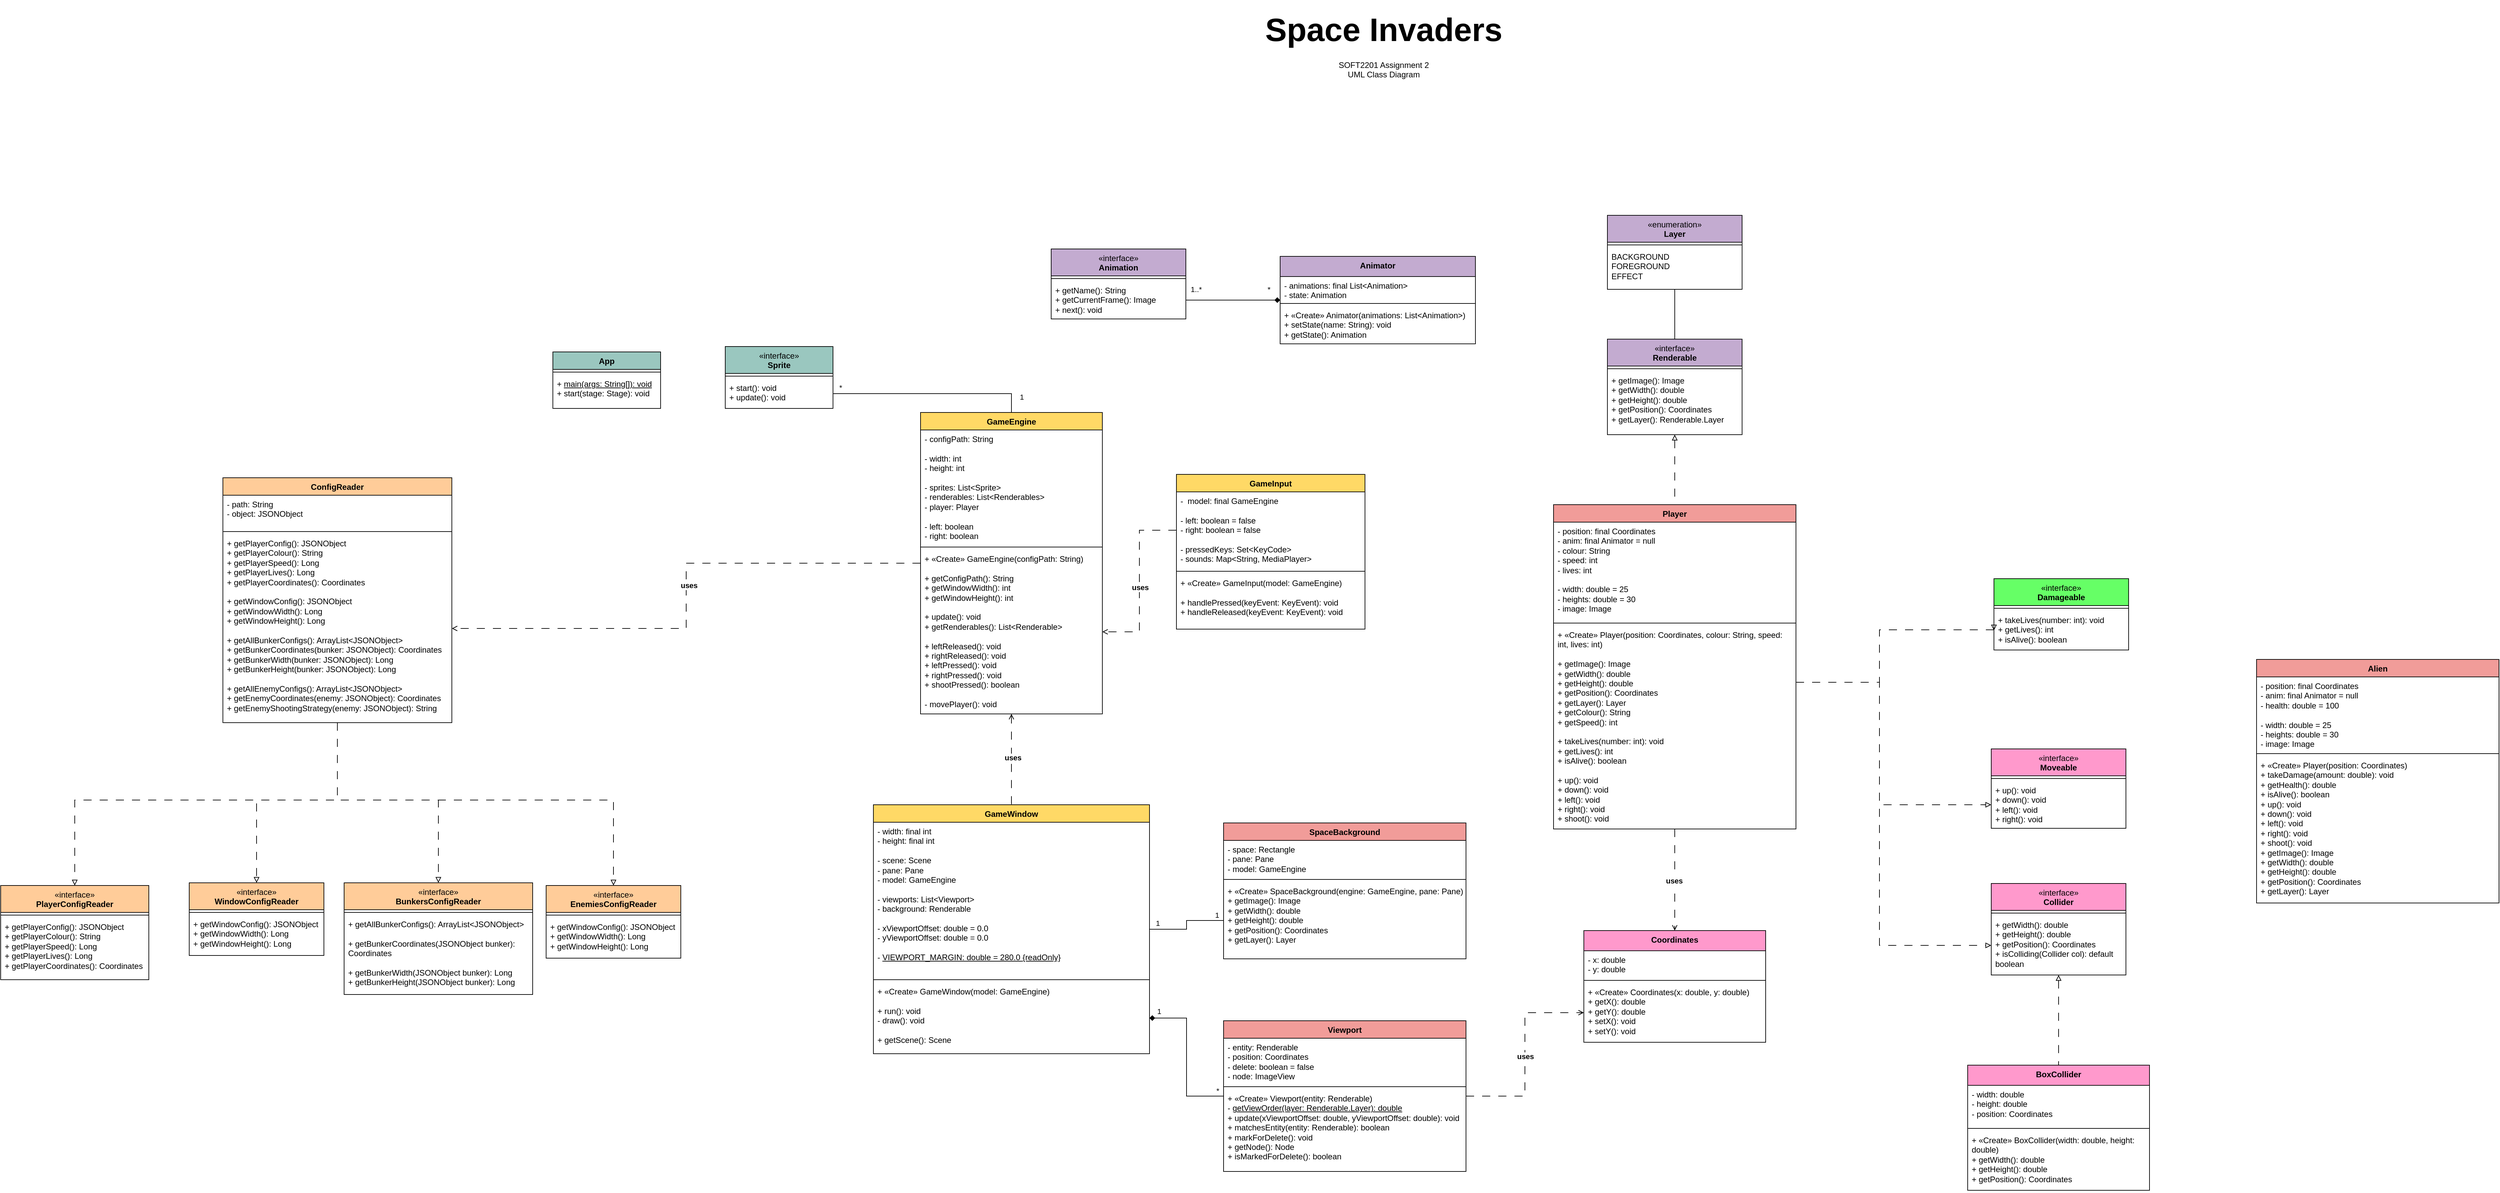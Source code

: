 <mxfile version="21.8.0" type="device">
  <diagram name="Page-1" id="EP1AOG05duhbS7P-E66I">
    <mxGraphModel dx="3341" dy="853" grid="1" gridSize="10" guides="1" tooltips="1" connect="1" arrows="1" fold="1" page="1" pageScale="1" pageWidth="827" pageHeight="1169" math="0" shadow="0">
      <root>
        <mxCell id="0" />
        <mxCell id="1" parent="0" />
        <mxCell id="a-AR0lO71mbIZnGdT4u--1" value="&lt;h1 style=&quot;&quot;&gt;&lt;font style=&quot;font-size: 48px;&quot;&gt;Space Invaders&lt;/font&gt;&lt;/h1&gt;&lt;div&gt;SOFT2201 Assignment 2&lt;/div&gt;&lt;div&gt;UML Class Diagram&lt;/div&gt;&lt;p&gt;&lt;br&gt;&lt;/p&gt;" style="text;html=1;strokeColor=none;fillColor=none;spacing=5;spacingTop=-20;whiteSpace=wrap;overflow=hidden;rounded=0;align=center;" parent="1" vertex="1">
          <mxGeometry x="169" y="20" width="490" height="120" as="geometry" />
        </mxCell>
        <mxCell id="a-AR0lO71mbIZnGdT4u--2" value="App" style="swimlane;fontStyle=1;align=center;verticalAlign=top;childLayout=stackLayout;horizontal=1;startSize=26;horizontalStack=0;resizeParent=1;resizeParentMax=0;resizeLast=0;collapsible=1;marginBottom=0;whiteSpace=wrap;html=1;fillColor=#9AC7BF;" parent="1" vertex="1">
          <mxGeometry x="-820" y="533" width="160" height="84" as="geometry" />
        </mxCell>
        <mxCell id="a-AR0lO71mbIZnGdT4u--4" value="" style="line;strokeWidth=1;fillColor=none;align=left;verticalAlign=middle;spacingTop=-1;spacingLeft=3;spacingRight=3;rotatable=0;labelPosition=right;points=[];portConstraint=eastwest;strokeColor=inherit;" parent="a-AR0lO71mbIZnGdT4u--2" vertex="1">
          <mxGeometry y="26" width="160" height="8" as="geometry" />
        </mxCell>
        <mxCell id="a-AR0lO71mbIZnGdT4u--5" value="+ &lt;u&gt;main(args: String[]): void&lt;/u&gt;&lt;br&gt;+ start(stage: Stage): void" style="text;strokeColor=none;fillColor=none;align=left;verticalAlign=top;spacingLeft=4;spacingRight=4;overflow=hidden;rotatable=0;points=[[0,0.5],[1,0.5]];portConstraint=eastwest;whiteSpace=wrap;html=1;" parent="a-AR0lO71mbIZnGdT4u--2" vertex="1">
          <mxGeometry y="34" width="160" height="50" as="geometry" />
        </mxCell>
        <mxCell id="a-AR0lO71mbIZnGdT4u--17" value="&lt;span style=&quot;font-weight: normal;&quot;&gt;«interface»&lt;/span&gt;&lt;br&gt;Sprite" style="swimlane;fontStyle=1;align=center;verticalAlign=top;childLayout=stackLayout;horizontal=1;startSize=40;horizontalStack=0;resizeParent=1;resizeParentMax=0;resizeLast=0;collapsible=1;marginBottom=0;whiteSpace=wrap;html=1;fillColor=#9AC7BF;" parent="1" vertex="1">
          <mxGeometry x="-564" y="525" width="160" height="92" as="geometry" />
        </mxCell>
        <mxCell id="a-AR0lO71mbIZnGdT4u--19" value="" style="line;strokeWidth=1;fillColor=none;align=left;verticalAlign=middle;spacingTop=-1;spacingLeft=3;spacingRight=3;rotatable=0;labelPosition=right;points=[];portConstraint=eastwest;strokeColor=inherit;" parent="a-AR0lO71mbIZnGdT4u--17" vertex="1">
          <mxGeometry y="40" width="160" height="8" as="geometry" />
        </mxCell>
        <mxCell id="a-AR0lO71mbIZnGdT4u--20" value="+ start(): void&lt;br&gt;+ update(): void" style="text;strokeColor=none;fillColor=none;align=left;verticalAlign=top;spacingLeft=4;spacingRight=4;overflow=hidden;rotatable=0;points=[[0,0.5],[1,0.5]];portConstraint=eastwest;whiteSpace=wrap;html=1;" parent="a-AR0lO71mbIZnGdT4u--17" vertex="1">
          <mxGeometry y="48" width="160" height="44" as="geometry" />
        </mxCell>
        <mxCell id="9aOEvVL7OmeXiqtgfUnT-47" style="edgeStyle=orthogonalEdgeStyle;rounded=0;orthogonalLoop=1;jettySize=auto;html=1;entryX=0.5;entryY=0;entryDx=0;entryDy=0;endArrow=none;endFill=0;dashed=1;dashPattern=12 12;startArrow=open;startFill=0;" parent="1" source="a-AR0lO71mbIZnGdT4u--21" target="a-AR0lO71mbIZnGdT4u--25" edge="1">
          <mxGeometry relative="1" as="geometry" />
        </mxCell>
        <mxCell id="9aOEvVL7OmeXiqtgfUnT-50" value="uses" style="edgeLabel;html=1;align=center;verticalAlign=middle;resizable=0;points=[];fontStyle=1" parent="9aOEvVL7OmeXiqtgfUnT-47" vertex="1" connectable="0">
          <mxGeometry x="-0.038" y="2" relative="1" as="geometry">
            <mxPoint as="offset" />
          </mxGeometry>
        </mxCell>
        <mxCell id="9aOEvVL7OmeXiqtgfUnT-57" style="edgeStyle=orthogonalEdgeStyle;rounded=0;orthogonalLoop=1;jettySize=auto;html=1;entryX=1;entryY=0.5;entryDx=0;entryDy=0;endArrow=none;endFill=0;" parent="1" source="a-AR0lO71mbIZnGdT4u--21" target="a-AR0lO71mbIZnGdT4u--20" edge="1">
          <mxGeometry relative="1" as="geometry" />
        </mxCell>
        <mxCell id="9aOEvVL7OmeXiqtgfUnT-58" value="1" style="edgeLabel;html=1;align=center;verticalAlign=middle;resizable=0;points=[];" parent="9aOEvVL7OmeXiqtgfUnT-57" vertex="1" connectable="0">
          <mxGeometry x="-0.87" y="-5" relative="1" as="geometry">
            <mxPoint x="10" y="-4" as="offset" />
          </mxGeometry>
        </mxCell>
        <mxCell id="9aOEvVL7OmeXiqtgfUnT-59" value="*" style="edgeLabel;html=1;align=center;verticalAlign=middle;resizable=0;points=[];" parent="9aOEvVL7OmeXiqtgfUnT-57" vertex="1" connectable="0">
          <mxGeometry x="0.93" y="-4" relative="1" as="geometry">
            <mxPoint y="-5" as="offset" />
          </mxGeometry>
        </mxCell>
        <mxCell id="GqJIR7_3Ax9wKfMFcQdq-8" style="edgeStyle=orthogonalEdgeStyle;rounded=0;orthogonalLoop=1;jettySize=auto;html=1;entryX=1;entryY=0.5;entryDx=0;entryDy=0;dashed=1;dashPattern=12 12;endArrow=open;endFill=0;" edge="1" parent="1" source="a-AR0lO71mbIZnGdT4u--21" target="DgNzPKir5FMjPRtEU8c3-13">
          <mxGeometry relative="1" as="geometry" />
        </mxCell>
        <mxCell id="GqJIR7_3Ax9wKfMFcQdq-9" value="&lt;b&gt;uses&lt;/b&gt;" style="edgeLabel;html=1;align=center;verticalAlign=middle;resizable=0;points=[];" vertex="1" connectable="0" parent="GqJIR7_3Ax9wKfMFcQdq-8">
          <mxGeometry x="-0.04" y="4" relative="1" as="geometry">
            <mxPoint as="offset" />
          </mxGeometry>
        </mxCell>
        <mxCell id="a-AR0lO71mbIZnGdT4u--21" value="GameEngine" style="swimlane;fontStyle=1;align=center;verticalAlign=top;childLayout=stackLayout;horizontal=1;startSize=26;horizontalStack=0;resizeParent=1;resizeParentMax=0;resizeLast=0;collapsible=1;marginBottom=0;whiteSpace=wrap;html=1;fillColor=#FFD966;" parent="1" vertex="1">
          <mxGeometry x="-274" y="623" width="270" height="448" as="geometry" />
        </mxCell>
        <mxCell id="a-AR0lO71mbIZnGdT4u--22" value="- configPath: String&lt;br&gt;&lt;br&gt;- width: int&lt;br&gt;- height: int&lt;br&gt;&lt;br&gt;- sprites: List&amp;lt;Sprite&amp;gt;&lt;br&gt;- renderables: List&amp;lt;Renderables&amp;gt;&lt;br&gt;- player: Player&lt;br&gt;&lt;br&gt;- left: boolean&lt;br&gt;- right: boolean" style="text;strokeColor=none;fillColor=none;align=left;verticalAlign=top;spacingLeft=4;spacingRight=4;overflow=hidden;rotatable=0;points=[[0,0.5],[1,0.5]];portConstraint=eastwest;whiteSpace=wrap;html=1;" parent="a-AR0lO71mbIZnGdT4u--21" vertex="1">
          <mxGeometry y="26" width="270" height="170" as="geometry" />
        </mxCell>
        <mxCell id="a-AR0lO71mbIZnGdT4u--23" value="" style="line;strokeWidth=1;fillColor=none;align=left;verticalAlign=middle;spacingTop=-1;spacingLeft=3;spacingRight=3;rotatable=0;labelPosition=right;points=[];portConstraint=eastwest;strokeColor=inherit;" parent="a-AR0lO71mbIZnGdT4u--21" vertex="1">
          <mxGeometry y="196" width="270" height="8" as="geometry" />
        </mxCell>
        <mxCell id="a-AR0lO71mbIZnGdT4u--24" value="+&amp;nbsp;«Create» GameEngine(configPath: String)&lt;br&gt;&lt;br&gt;+ getConfigPath(): String&lt;br&gt;+ getWindowWidth(): int&lt;br&gt;+ getWindowHeight(): int&lt;br&gt;&lt;br&gt;+ update(): void&lt;br&gt;+ getRenderables(): List&amp;lt;Renderable&amp;gt;&lt;br&gt;&lt;br&gt;+ leftReleased(): void&lt;br&gt;+ rightReleased(): void&lt;br&gt;+ leftPressed(): void&lt;br&gt;+ rightPressed(): void&lt;br&gt;+ shootPressed(): boolean&lt;br&gt;&lt;br&gt;- movePlayer(): void" style="text;strokeColor=none;fillColor=none;align=left;verticalAlign=top;spacingLeft=4;spacingRight=4;overflow=hidden;rotatable=0;points=[[0,0.5],[1,0.5]];portConstraint=eastwest;whiteSpace=wrap;html=1;" parent="a-AR0lO71mbIZnGdT4u--21" vertex="1">
          <mxGeometry y="204" width="270" height="244" as="geometry" />
        </mxCell>
        <mxCell id="9aOEvVL7OmeXiqtgfUnT-51" style="edgeStyle=orthogonalEdgeStyle;rounded=0;orthogonalLoop=1;jettySize=auto;html=1;entryX=0;entryY=0.5;entryDx=0;entryDy=0;endArrow=none;endFill=0;" parent="1" source="a-AR0lO71mbIZnGdT4u--25" target="9aOEvVL7OmeXiqtgfUnT-4" edge="1">
          <mxGeometry relative="1" as="geometry" />
        </mxCell>
        <mxCell id="9aOEvVL7OmeXiqtgfUnT-52" value="1" style="edgeLabel;html=1;align=center;verticalAlign=middle;resizable=0;points=[];" parent="9aOEvVL7OmeXiqtgfUnT-51" vertex="1" connectable="0">
          <mxGeometry x="0.921" y="1" relative="1" as="geometry">
            <mxPoint x="-5" y="-7" as="offset" />
          </mxGeometry>
        </mxCell>
        <mxCell id="9aOEvVL7OmeXiqtgfUnT-53" value="1" style="edgeLabel;html=1;align=center;verticalAlign=middle;resizable=0;points=[];" parent="9aOEvVL7OmeXiqtgfUnT-51" vertex="1" connectable="0">
          <mxGeometry x="-0.931" y="-1" relative="1" as="geometry">
            <mxPoint x="8" y="-10" as="offset" />
          </mxGeometry>
        </mxCell>
        <mxCell id="a-AR0lO71mbIZnGdT4u--25" value="GameWindow" style="swimlane;fontStyle=1;align=center;verticalAlign=top;childLayout=stackLayout;horizontal=1;startSize=26;horizontalStack=0;resizeParent=1;resizeParentMax=0;resizeLast=0;collapsible=1;marginBottom=0;whiteSpace=wrap;html=1;fillColor=#FFD966;" parent="1" vertex="1">
          <mxGeometry x="-344" y="1206" width="410" height="370" as="geometry" />
        </mxCell>
        <mxCell id="a-AR0lO71mbIZnGdT4u--26" value="- width: final int&amp;nbsp;&lt;br&gt;- height: final int&amp;nbsp;&lt;br&gt;&lt;br&gt;- scene: Scene&lt;br&gt;- pane: Pane&lt;br&gt;- model: GameEngine&lt;br&gt;&lt;br&gt;- viewports: List&amp;lt;Viewport&amp;gt;&lt;br&gt;- background: Renderable&lt;br&gt;&lt;br&gt;- xViewportOffset: double = 0.0&lt;br&gt;- yViewportOffset: double = 0.0&lt;br&gt;&lt;br&gt;- &lt;u&gt;VIEWPORT_MARGIN: double = 280.0 {readOnly}&lt;/u&gt;" style="text;strokeColor=none;fillColor=none;align=left;verticalAlign=top;spacingLeft=4;spacingRight=4;overflow=hidden;rotatable=0;points=[[0,0.5],[1,0.5]];portConstraint=eastwest;whiteSpace=wrap;html=1;" parent="a-AR0lO71mbIZnGdT4u--25" vertex="1">
          <mxGeometry y="26" width="410" height="230" as="geometry" />
        </mxCell>
        <mxCell id="a-AR0lO71mbIZnGdT4u--27" value="" style="line;strokeWidth=1;fillColor=none;align=left;verticalAlign=middle;spacingTop=-1;spacingLeft=3;spacingRight=3;rotatable=0;labelPosition=right;points=[];portConstraint=eastwest;strokeColor=inherit;" parent="a-AR0lO71mbIZnGdT4u--25" vertex="1">
          <mxGeometry y="256" width="410" height="8" as="geometry" />
        </mxCell>
        <mxCell id="a-AR0lO71mbIZnGdT4u--28" value="+&amp;nbsp;«Create» GameWindow(model: GameEngine)&lt;br&gt;&lt;br&gt;+ run(): void&lt;br&gt;- draw(): void&lt;br&gt;&lt;br&gt;+ getScene(): Scene" style="text;strokeColor=none;fillColor=none;align=left;verticalAlign=top;spacingLeft=4;spacingRight=4;overflow=hidden;rotatable=0;points=[[0,0.5],[1,0.5]];portConstraint=eastwest;whiteSpace=wrap;html=1;" parent="a-AR0lO71mbIZnGdT4u--25" vertex="1">
          <mxGeometry y="264" width="410" height="106" as="geometry" />
        </mxCell>
        <mxCell id="a-AR0lO71mbIZnGdT4u--33" value="GameInput" style="swimlane;fontStyle=1;align=center;verticalAlign=top;childLayout=stackLayout;horizontal=1;startSize=26;horizontalStack=0;resizeParent=1;resizeParentMax=0;resizeLast=0;collapsible=1;marginBottom=0;whiteSpace=wrap;html=1;fillColor=#FFD966;" parent="1" vertex="1">
          <mxGeometry x="106" y="715" width="280" height="230" as="geometry" />
        </mxCell>
        <mxCell id="a-AR0lO71mbIZnGdT4u--34" value="-&amp;nbsp; model: final GameEngine&lt;br&gt;&lt;br&gt;- left: boolean = false&lt;br&gt;- right: boolean = false&lt;br&gt;&lt;br&gt;- pressedKeys: Set&amp;lt;KeyCode&amp;gt;&lt;br&gt;- sounds: Map&amp;lt;String, MediaPlayer&amp;gt;" style="text;strokeColor=none;fillColor=none;align=left;verticalAlign=top;spacingLeft=4;spacingRight=4;overflow=hidden;rotatable=0;points=[[0,0.5],[1,0.5]];portConstraint=eastwest;whiteSpace=wrap;html=1;" parent="a-AR0lO71mbIZnGdT4u--33" vertex="1">
          <mxGeometry y="26" width="280" height="114" as="geometry" />
        </mxCell>
        <mxCell id="a-AR0lO71mbIZnGdT4u--35" value="" style="line;strokeWidth=1;fillColor=none;align=left;verticalAlign=middle;spacingTop=-1;spacingLeft=3;spacingRight=3;rotatable=0;labelPosition=right;points=[];portConstraint=eastwest;strokeColor=inherit;" parent="a-AR0lO71mbIZnGdT4u--33" vertex="1">
          <mxGeometry y="140" width="280" height="8" as="geometry" />
        </mxCell>
        <mxCell id="a-AR0lO71mbIZnGdT4u--36" value="+&amp;nbsp;«Create» GameInput(model: GameEngine)&lt;br&gt;&lt;br&gt;+ handlePressed(keyEvent: KeyEvent): void&lt;br&gt;+ handleReleased(keyEvent: KeyEvent): void" style="text;strokeColor=none;fillColor=none;align=left;verticalAlign=top;spacingLeft=4;spacingRight=4;overflow=hidden;rotatable=0;points=[[0,0.5],[1,0.5]];portConstraint=eastwest;whiteSpace=wrap;html=1;" parent="a-AR0lO71mbIZnGdT4u--33" vertex="1">
          <mxGeometry y="148" width="280" height="82" as="geometry" />
        </mxCell>
        <mxCell id="9aOEvVL7OmeXiqtgfUnT-44" style="edgeStyle=orthogonalEdgeStyle;rounded=0;orthogonalLoop=1;jettySize=auto;html=1;entryX=0;entryY=0.5;entryDx=0;entryDy=0;endArrow=open;endFill=0;dashed=1;dashPattern=12 12;" parent="1" source="szt7YDM3cIVuDofjxkfF-2" target="9aOEvVL7OmeXiqtgfUnT-33" edge="1">
          <mxGeometry relative="1" as="geometry" />
        </mxCell>
        <mxCell id="9aOEvVL7OmeXiqtgfUnT-46" value="uses" style="edgeLabel;html=1;align=center;verticalAlign=middle;resizable=0;points=[];fontStyle=1" parent="9aOEvVL7OmeXiqtgfUnT-44" vertex="1" connectable="0">
          <mxGeometry x="-0.019" y="1" relative="1" as="geometry">
            <mxPoint x="1" as="offset" />
          </mxGeometry>
        </mxCell>
        <mxCell id="9aOEvVL7OmeXiqtgfUnT-54" style="edgeStyle=orthogonalEdgeStyle;rounded=0;orthogonalLoop=1;jettySize=auto;html=1;entryX=1;entryY=0.5;entryDx=0;entryDy=0;endArrow=diamond;endFill=1;startArrow=none;startFill=0;" parent="1" source="szt7YDM3cIVuDofjxkfF-2" target="a-AR0lO71mbIZnGdT4u--28" edge="1">
          <mxGeometry relative="1" as="geometry" />
        </mxCell>
        <mxCell id="9aOEvVL7OmeXiqtgfUnT-55" value="*" style="edgeLabel;html=1;align=center;verticalAlign=middle;resizable=0;points=[];" parent="9aOEvVL7OmeXiqtgfUnT-54" vertex="1" connectable="0">
          <mxGeometry x="-0.867" y="-5" relative="1" as="geometry">
            <mxPoint x="6" y="-3" as="offset" />
          </mxGeometry>
        </mxCell>
        <mxCell id="9aOEvVL7OmeXiqtgfUnT-56" value="1" style="edgeLabel;html=1;align=center;verticalAlign=middle;resizable=0;points=[];" parent="9aOEvVL7OmeXiqtgfUnT-54" vertex="1" connectable="0">
          <mxGeometry x="0.881" y="-6" relative="1" as="geometry">
            <mxPoint y="-4" as="offset" />
          </mxGeometry>
        </mxCell>
        <mxCell id="szt7YDM3cIVuDofjxkfF-2" value="Viewport" style="swimlane;fontStyle=1;align=center;verticalAlign=top;childLayout=stackLayout;horizontal=1;startSize=26;horizontalStack=0;resizeParent=1;resizeParentMax=0;resizeLast=0;collapsible=1;marginBottom=0;whiteSpace=wrap;html=1;fillColor=#F19C99;" parent="1" vertex="1">
          <mxGeometry x="176" y="1527" width="360" height="224" as="geometry" />
        </mxCell>
        <mxCell id="szt7YDM3cIVuDofjxkfF-3" value="- entity: Renderable&lt;br&gt;- position: Coordinates&lt;br&gt;- delete: boolean = false&lt;br&gt;- node: ImageView" style="text;strokeColor=none;fillColor=none;align=left;verticalAlign=top;spacingLeft=4;spacingRight=4;overflow=hidden;rotatable=0;points=[[0,0.5],[1,0.5]];portConstraint=eastwest;whiteSpace=wrap;html=1;" parent="szt7YDM3cIVuDofjxkfF-2" vertex="1">
          <mxGeometry y="26" width="360" height="68" as="geometry" />
        </mxCell>
        <mxCell id="szt7YDM3cIVuDofjxkfF-4" value="" style="line;strokeWidth=1;fillColor=none;align=left;verticalAlign=middle;spacingTop=-1;spacingLeft=3;spacingRight=3;rotatable=0;labelPosition=right;points=[];portConstraint=eastwest;strokeColor=inherit;" parent="szt7YDM3cIVuDofjxkfF-2" vertex="1">
          <mxGeometry y="94" width="360" height="8" as="geometry" />
        </mxCell>
        <mxCell id="szt7YDM3cIVuDofjxkfF-5" value="+ «Create» Viewport(entity: Renderable)&lt;br&gt;- &lt;u&gt;getViewOrder(layer: Renderable.Layer): double&lt;br&gt;&lt;/u&gt;+ update(xViewportOffset: double, yViewportOffset: double): void&lt;br&gt;+ matchesEntity(entity: Renderable): boolean&lt;br&gt;+ markForDelete(): void&lt;br&gt;+ getNode(): Node&lt;br&gt;+ isMarkedForDelete(): boolean" style="text;strokeColor=none;fillColor=none;align=left;verticalAlign=top;spacingLeft=4;spacingRight=4;overflow=hidden;rotatable=0;points=[[0,0.5],[1,0.5]];portConstraint=eastwest;whiteSpace=wrap;html=1;" parent="szt7YDM3cIVuDofjxkfF-2" vertex="1">
          <mxGeometry y="102" width="360" height="122" as="geometry" />
        </mxCell>
        <mxCell id="9aOEvVL7OmeXiqtgfUnT-1" value="SpaceBackground" style="swimlane;fontStyle=1;align=center;verticalAlign=top;childLayout=stackLayout;horizontal=1;startSize=26;horizontalStack=0;resizeParent=1;resizeParentMax=0;resizeLast=0;collapsible=1;marginBottom=0;whiteSpace=wrap;html=1;fillColor=#F19C99;" parent="1" vertex="1">
          <mxGeometry x="176" y="1233" width="360" height="202" as="geometry" />
        </mxCell>
        <mxCell id="9aOEvVL7OmeXiqtgfUnT-2" value="- space: Rectangle&lt;br&gt;- pane: Pane&lt;br&gt;- model: GameEngine" style="text;strokeColor=none;fillColor=none;align=left;verticalAlign=top;spacingLeft=4;spacingRight=4;overflow=hidden;rotatable=0;points=[[0,0.5],[1,0.5]];portConstraint=eastwest;whiteSpace=wrap;html=1;" parent="9aOEvVL7OmeXiqtgfUnT-1" vertex="1">
          <mxGeometry y="26" width="360" height="54" as="geometry" />
        </mxCell>
        <mxCell id="9aOEvVL7OmeXiqtgfUnT-3" value="" style="line;strokeWidth=1;fillColor=none;align=left;verticalAlign=middle;spacingTop=-1;spacingLeft=3;spacingRight=3;rotatable=0;labelPosition=right;points=[];portConstraint=eastwest;strokeColor=inherit;" parent="9aOEvVL7OmeXiqtgfUnT-1" vertex="1">
          <mxGeometry y="80" width="360" height="8" as="geometry" />
        </mxCell>
        <mxCell id="9aOEvVL7OmeXiqtgfUnT-4" value="+ «Create» SpaceBackground(engine: GameEngine, pane: Pane)&lt;br&gt;+ getImage(): Image&lt;br&gt;+ getWidth(): double&lt;br&gt;+ getHeight(): double&lt;br&gt;+ getPosition(): Coordinates&lt;br&gt;+ getLayer(): Layer" style="text;strokeColor=none;fillColor=none;align=left;verticalAlign=top;spacingLeft=4;spacingRight=4;overflow=hidden;rotatable=0;points=[[0,0.5],[1,0.5]];portConstraint=eastwest;whiteSpace=wrap;html=1;" parent="9aOEvVL7OmeXiqtgfUnT-1" vertex="1">
          <mxGeometry y="88" width="360" height="114" as="geometry" />
        </mxCell>
        <mxCell id="9aOEvVL7OmeXiqtgfUnT-24" style="edgeStyle=orthogonalEdgeStyle;rounded=0;orthogonalLoop=1;jettySize=auto;html=1;entryX=0;entryY=0.5;entryDx=0;entryDy=0;endArrow=block;endFill=0;dashed=1;dashPattern=12 12;" parent="1" source="9aOEvVL7OmeXiqtgfUnT-6" target="9aOEvVL7OmeXiqtgfUnT-18" edge="1">
          <mxGeometry relative="1" as="geometry">
            <Array as="points">
              <mxPoint x="1150" y="1024" />
              <mxPoint x="1150" y="946" />
            </Array>
          </mxGeometry>
        </mxCell>
        <mxCell id="9aOEvVL7OmeXiqtgfUnT-26" style="edgeStyle=orthogonalEdgeStyle;rounded=0;orthogonalLoop=1;jettySize=auto;html=1;entryX=0;entryY=0.5;entryDx=0;entryDy=0;endArrow=block;endFill=0;dashed=1;dashPattern=12 12;" parent="1" source="9aOEvVL7OmeXiqtgfUnT-6" target="9aOEvVL7OmeXiqtgfUnT-21" edge="1">
          <mxGeometry relative="1" as="geometry">
            <Array as="points">
              <mxPoint x="1150" y="1024" />
              <mxPoint x="1150" y="1206" />
            </Array>
          </mxGeometry>
        </mxCell>
        <mxCell id="9aOEvVL7OmeXiqtgfUnT-42" style="edgeStyle=orthogonalEdgeStyle;rounded=0;orthogonalLoop=1;jettySize=auto;html=1;entryX=0.5;entryY=0;entryDx=0;entryDy=0;endArrow=open;endFill=0;dashed=1;dashPattern=12 12;" parent="1" source="9aOEvVL7OmeXiqtgfUnT-6" target="9aOEvVL7OmeXiqtgfUnT-31" edge="1">
          <mxGeometry relative="1" as="geometry" />
        </mxCell>
        <mxCell id="9aOEvVL7OmeXiqtgfUnT-43" value="uses" style="edgeLabel;html=1;align=center;verticalAlign=middle;resizable=0;points=[];fontStyle=1" parent="9aOEvVL7OmeXiqtgfUnT-42" vertex="1" connectable="0">
          <mxGeometry x="0.01" y="-1" relative="1" as="geometry">
            <mxPoint as="offset" />
          </mxGeometry>
        </mxCell>
        <mxCell id="GqJIR7_3Ax9wKfMFcQdq-3" style="edgeStyle=orthogonalEdgeStyle;rounded=0;orthogonalLoop=1;jettySize=auto;html=1;entryX=0;entryY=0.5;entryDx=0;entryDy=0;dashed=1;dashPattern=12 12;endArrow=block;endFill=0;" edge="1" parent="1" source="9aOEvVL7OmeXiqtgfUnT-6" target="9aOEvVL7OmeXiqtgfUnT-29">
          <mxGeometry relative="1" as="geometry">
            <Array as="points">
              <mxPoint x="1150" y="1024" />
              <mxPoint x="1150" y="1415" />
            </Array>
          </mxGeometry>
        </mxCell>
        <mxCell id="9aOEvVL7OmeXiqtgfUnT-6" value="Player" style="swimlane;fontStyle=1;align=center;verticalAlign=top;childLayout=stackLayout;horizontal=1;startSize=26;horizontalStack=0;resizeParent=1;resizeParentMax=0;resizeLast=0;collapsible=1;marginBottom=0;whiteSpace=wrap;html=1;fillColor=#F19C99;" parent="1" vertex="1">
          <mxGeometry x="666" y="760" width="360" height="482" as="geometry" />
        </mxCell>
        <mxCell id="9aOEvVL7OmeXiqtgfUnT-7" value="- position: final Coordinates&lt;br&gt;- anim: final Animator = null&lt;br&gt;- colour: String&lt;br&gt;- speed: int&lt;br&gt;- lives: int&lt;br&gt;&lt;br&gt;- width: double = 25&lt;br&gt;- heights: double = 30&lt;br&gt;- image: Image" style="text;strokeColor=none;fillColor=none;align=left;verticalAlign=top;spacingLeft=4;spacingRight=4;overflow=hidden;rotatable=0;points=[[0,0.5],[1,0.5]];portConstraint=eastwest;whiteSpace=wrap;html=1;" parent="9aOEvVL7OmeXiqtgfUnT-6" vertex="1">
          <mxGeometry y="26" width="360" height="146" as="geometry" />
        </mxCell>
        <mxCell id="9aOEvVL7OmeXiqtgfUnT-8" value="" style="line;strokeWidth=1;fillColor=none;align=left;verticalAlign=middle;spacingTop=-1;spacingLeft=3;spacingRight=3;rotatable=0;labelPosition=right;points=[];portConstraint=eastwest;strokeColor=inherit;" parent="9aOEvVL7OmeXiqtgfUnT-6" vertex="1">
          <mxGeometry y="172" width="360" height="8" as="geometry" />
        </mxCell>
        <mxCell id="9aOEvVL7OmeXiqtgfUnT-9" value="+ «Create» Player(position: Coordinates, colour: String, speed: int, lives: int)&lt;br&gt;&lt;br&gt;+ getImage(): Image&lt;br style=&quot;border-color: var(--border-color);&quot;&gt;+ getWidth(): double&lt;br style=&quot;border-color: var(--border-color);&quot;&gt;+ getHeight(): double&lt;br style=&quot;border-color: var(--border-color);&quot;&gt;+ getPosition(): Coordinates&lt;br style=&quot;border-color: var(--border-color);&quot;&gt;+ getLayer(): Layer&lt;br&gt;+ getColour(): String&lt;br&gt;+ getSpeed(): int&lt;br&gt;&lt;br&gt;+ takeLives(number: int): void&lt;br&gt;+ getLives(): int&lt;br&gt;+ isAlive(): boolean&lt;br&gt;&lt;br&gt;+ up(): void&lt;br&gt;+ down(): void&lt;br&gt;+ left(): void&lt;br&gt;+ right(): void&lt;br&gt;+ shoot(): void" style="text;strokeColor=none;fillColor=none;align=left;verticalAlign=top;spacingLeft=4;spacingRight=4;overflow=hidden;rotatable=0;points=[[0,0.5],[1,0.5]];portConstraint=eastwest;whiteSpace=wrap;html=1;" parent="9aOEvVL7OmeXiqtgfUnT-6" vertex="1">
          <mxGeometry y="180" width="360" height="302" as="geometry" />
        </mxCell>
        <mxCell id="9aOEvVL7OmeXiqtgfUnT-15" value="&lt;span style=&quot;font-weight: normal;&quot;&gt;«interface»&lt;/span&gt;&lt;br style=&quot;border-color: var(--border-color); font-weight: 400;&quot;&gt;Damageable" style="swimlane;fontStyle=1;align=center;verticalAlign=top;childLayout=stackLayout;horizontal=1;startSize=40;horizontalStack=0;resizeParent=1;resizeParentMax=0;resizeLast=0;collapsible=1;marginBottom=0;whiteSpace=wrap;html=1;fillColor=#66FF66;" parent="1" vertex="1">
          <mxGeometry x="1320" y="870" width="200" height="106" as="geometry" />
        </mxCell>
        <mxCell id="9aOEvVL7OmeXiqtgfUnT-17" value="" style="line;strokeWidth=1;fillColor=none;align=left;verticalAlign=middle;spacingTop=-1;spacingLeft=3;spacingRight=3;rotatable=0;labelPosition=right;points=[];portConstraint=eastwest;strokeColor=inherit;" parent="9aOEvVL7OmeXiqtgfUnT-15" vertex="1">
          <mxGeometry y="40" width="200" height="8" as="geometry" />
        </mxCell>
        <mxCell id="9aOEvVL7OmeXiqtgfUnT-18" value="+ takeLives(number: int): void&lt;br style=&quot;border-color: var(--border-color);&quot;&gt;+ getLives(): int&lt;br style=&quot;border-color: var(--border-color);&quot;&gt;+ isAlive(): boolean" style="text;strokeColor=none;fillColor=none;align=left;verticalAlign=top;spacingLeft=4;spacingRight=4;overflow=hidden;rotatable=0;points=[[0,0.5],[1,0.5]];portConstraint=eastwest;whiteSpace=wrap;html=1;" parent="9aOEvVL7OmeXiqtgfUnT-15" vertex="1">
          <mxGeometry y="48" width="200" height="58" as="geometry" />
        </mxCell>
        <mxCell id="9aOEvVL7OmeXiqtgfUnT-41" style="edgeStyle=orthogonalEdgeStyle;rounded=0;orthogonalLoop=1;jettySize=auto;html=1;entryX=0.5;entryY=0;entryDx=0;entryDy=0;dashed=1;dashPattern=12 12;endArrow=none;endFill=0;startArrow=block;startFill=0;" parent="1" source="9aOEvVL7OmeXiqtgfUnT-27" target="9aOEvVL7OmeXiqtgfUnT-36" edge="1">
          <mxGeometry relative="1" as="geometry" />
        </mxCell>
        <mxCell id="9aOEvVL7OmeXiqtgfUnT-27" value="&lt;span style=&quot;font-weight: normal;&quot;&gt;«interface»&lt;/span&gt;&lt;br style=&quot;border-color: var(--border-color); font-weight: 400;&quot;&gt;Collider" style="swimlane;fontStyle=1;align=center;verticalAlign=top;childLayout=stackLayout;horizontal=1;startSize=40;horizontalStack=0;resizeParent=1;resizeParentMax=0;resizeLast=0;collapsible=1;marginBottom=0;whiteSpace=wrap;html=1;fillColor=#FF99CC;" parent="1" vertex="1">
          <mxGeometry x="1316" y="1323" width="200" height="136" as="geometry" />
        </mxCell>
        <mxCell id="9aOEvVL7OmeXiqtgfUnT-28" value="" style="line;strokeWidth=1;fillColor=none;align=left;verticalAlign=middle;spacingTop=-1;spacingLeft=3;spacingRight=3;rotatable=0;labelPosition=right;points=[];portConstraint=eastwest;strokeColor=inherit;" parent="9aOEvVL7OmeXiqtgfUnT-27" vertex="1">
          <mxGeometry y="40" width="200" height="8" as="geometry" />
        </mxCell>
        <mxCell id="9aOEvVL7OmeXiqtgfUnT-29" value="+ getWidth(): double&lt;br&gt;+ getHeight(): double&lt;br&gt;+ getPosition(): Coordinates&lt;br&gt;+ isColliding(Collider col): default boolean" style="text;strokeColor=none;fillColor=none;align=left;verticalAlign=top;spacingLeft=4;spacingRight=4;overflow=hidden;rotatable=0;points=[[0,0.5],[1,0.5]];portConstraint=eastwest;whiteSpace=wrap;html=1;" parent="9aOEvVL7OmeXiqtgfUnT-27" vertex="1">
          <mxGeometry y="48" width="200" height="88" as="geometry" />
        </mxCell>
        <mxCell id="9aOEvVL7OmeXiqtgfUnT-31" value="Coordinates" style="swimlane;fontStyle=1;align=center;verticalAlign=top;childLayout=stackLayout;horizontal=1;startSize=30;horizontalStack=0;resizeParent=1;resizeParentMax=0;resizeLast=0;collapsible=1;marginBottom=0;whiteSpace=wrap;html=1;fillColor=#FF99CC;" parent="1" vertex="1">
          <mxGeometry x="711" y="1393" width="270" height="166" as="geometry" />
        </mxCell>
        <mxCell id="9aOEvVL7OmeXiqtgfUnT-45" value="- x: double&lt;br&gt;- y: double" style="text;strokeColor=none;fillColor=none;align=left;verticalAlign=top;spacingLeft=4;spacingRight=4;overflow=hidden;rotatable=0;points=[[0,0.5],[1,0.5]];portConstraint=eastwest;whiteSpace=wrap;html=1;" parent="9aOEvVL7OmeXiqtgfUnT-31" vertex="1">
          <mxGeometry y="30" width="270" height="40" as="geometry" />
        </mxCell>
        <mxCell id="9aOEvVL7OmeXiqtgfUnT-32" value="" style="line;strokeWidth=1;fillColor=none;align=left;verticalAlign=middle;spacingTop=-1;spacingLeft=3;spacingRight=3;rotatable=0;labelPosition=right;points=[];portConstraint=eastwest;strokeColor=inherit;" parent="9aOEvVL7OmeXiqtgfUnT-31" vertex="1">
          <mxGeometry y="70" width="270" height="8" as="geometry" />
        </mxCell>
        <mxCell id="9aOEvVL7OmeXiqtgfUnT-33" value="+ «Create» Coordinates(x: double, y: double)&lt;br&gt;+ getX(): double&lt;br&gt;+ getY(): double&lt;br&gt;+ setX(): void&lt;br&gt;+ setY(): void" style="text;strokeColor=none;fillColor=none;align=left;verticalAlign=top;spacingLeft=4;spacingRight=4;overflow=hidden;rotatable=0;points=[[0,0.5],[1,0.5]];portConstraint=eastwest;whiteSpace=wrap;html=1;" parent="9aOEvVL7OmeXiqtgfUnT-31" vertex="1">
          <mxGeometry y="78" width="270" height="88" as="geometry" />
        </mxCell>
        <mxCell id="9aOEvVL7OmeXiqtgfUnT-36" value="BoxCollider" style="swimlane;fontStyle=1;align=center;verticalAlign=top;childLayout=stackLayout;horizontal=1;startSize=30;horizontalStack=0;resizeParent=1;resizeParentMax=0;resizeLast=0;collapsible=1;marginBottom=0;whiteSpace=wrap;html=1;fillColor=#FF99CC;" parent="1" vertex="1">
          <mxGeometry x="1281" y="1593" width="270" height="186" as="geometry" />
        </mxCell>
        <mxCell id="9aOEvVL7OmeXiqtgfUnT-39" value="- width: double&lt;br&gt;- height: double&lt;br&gt;- position: Coordinates" style="text;strokeColor=none;fillColor=none;align=left;verticalAlign=top;spacingLeft=4;spacingRight=4;overflow=hidden;rotatable=0;points=[[0,0.5],[1,0.5]];portConstraint=eastwest;whiteSpace=wrap;html=1;" parent="9aOEvVL7OmeXiqtgfUnT-36" vertex="1">
          <mxGeometry y="30" width="270" height="60" as="geometry" />
        </mxCell>
        <mxCell id="9aOEvVL7OmeXiqtgfUnT-37" value="" style="line;strokeWidth=1;fillColor=none;align=left;verticalAlign=middle;spacingTop=-1;spacingLeft=3;spacingRight=3;rotatable=0;labelPosition=right;points=[];portConstraint=eastwest;strokeColor=inherit;" parent="9aOEvVL7OmeXiqtgfUnT-36" vertex="1">
          <mxGeometry y="90" width="270" height="8" as="geometry" />
        </mxCell>
        <mxCell id="9aOEvVL7OmeXiqtgfUnT-38" value="+ «Create» BoxCollider(width: double, height: double)&lt;br&gt;+ getWidth(): double&lt;br&gt;+ getHeight(): double&lt;br&gt;+ getPosition(): Coordinates" style="text;strokeColor=none;fillColor=none;align=left;verticalAlign=top;spacingLeft=4;spacingRight=4;overflow=hidden;rotatable=0;points=[[0,0.5],[1,0.5]];portConstraint=eastwest;whiteSpace=wrap;html=1;" parent="9aOEvVL7OmeXiqtgfUnT-36" vertex="1">
          <mxGeometry y="98" width="270" height="88" as="geometry" />
        </mxCell>
        <mxCell id="9aOEvVL7OmeXiqtgfUnT-48" style="edgeStyle=orthogonalEdgeStyle;rounded=0;orthogonalLoop=1;jettySize=auto;html=1;entryX=1;entryY=0.5;entryDx=0;entryDy=0;endArrow=open;endFill=0;dashed=1;dashPattern=12 12;" parent="1" source="a-AR0lO71mbIZnGdT4u--34" target="a-AR0lO71mbIZnGdT4u--24" edge="1">
          <mxGeometry relative="1" as="geometry" />
        </mxCell>
        <mxCell id="9aOEvVL7OmeXiqtgfUnT-49" value="uses" style="edgeLabel;html=1;align=center;verticalAlign=middle;resizable=0;points=[];fontStyle=1" parent="9aOEvVL7OmeXiqtgfUnT-48" vertex="1" connectable="0">
          <mxGeometry x="0.068" y="2" relative="1" as="geometry">
            <mxPoint x="-1" as="offset" />
          </mxGeometry>
        </mxCell>
        <mxCell id="9aOEvVL7OmeXiqtgfUnT-19" value="&lt;span style=&quot;font-weight: normal;&quot;&gt;«interface»&lt;/span&gt;&lt;br style=&quot;border-color: var(--border-color); font-weight: 400;&quot;&gt;Moveable" style="swimlane;fontStyle=1;align=center;verticalAlign=top;childLayout=stackLayout;horizontal=1;startSize=40;horizontalStack=0;resizeParent=1;resizeParentMax=0;resizeLast=0;collapsible=1;marginBottom=0;whiteSpace=wrap;html=1;fillColor=#FF99CC;" parent="1" vertex="1">
          <mxGeometry x="1316" y="1123" width="200" height="118" as="geometry" />
        </mxCell>
        <mxCell id="9aOEvVL7OmeXiqtgfUnT-20" value="" style="line;strokeWidth=1;fillColor=none;align=left;verticalAlign=middle;spacingTop=-1;spacingLeft=3;spacingRight=3;rotatable=0;labelPosition=right;points=[];portConstraint=eastwest;strokeColor=inherit;" parent="9aOEvVL7OmeXiqtgfUnT-19" vertex="1">
          <mxGeometry y="40" width="200" height="8" as="geometry" />
        </mxCell>
        <mxCell id="9aOEvVL7OmeXiqtgfUnT-21" value="+ up(): void&lt;br&gt;+ down(): void&lt;br&gt;+ left(): void&lt;br&gt;+ right(): void" style="text;strokeColor=none;fillColor=none;align=left;verticalAlign=top;spacingLeft=4;spacingRight=4;overflow=hidden;rotatable=0;points=[[0,0.5],[1,0.5]];portConstraint=eastwest;whiteSpace=wrap;html=1;" parent="9aOEvVL7OmeXiqtgfUnT-19" vertex="1">
          <mxGeometry y="48" width="200" height="70" as="geometry" />
        </mxCell>
        <mxCell id="qbkIMqkIBuKoh5u8v5fq-4" value="&lt;span style=&quot;font-weight: normal;&quot;&gt;«interface»&lt;/span&gt;&lt;br style=&quot;border-color: var(--border-color); font-weight: 400;&quot;&gt;Animation" style="swimlane;fontStyle=1;align=center;verticalAlign=top;childLayout=stackLayout;horizontal=1;startSize=40;horizontalStack=0;resizeParent=1;resizeParentMax=0;resizeLast=0;collapsible=1;marginBottom=0;whiteSpace=wrap;html=1;fillColor=#C3ABD0;" parent="1" vertex="1">
          <mxGeometry x="-80" y="380" width="200" height="104" as="geometry" />
        </mxCell>
        <mxCell id="qbkIMqkIBuKoh5u8v5fq-5" value="" style="line;strokeWidth=1;fillColor=none;align=left;verticalAlign=middle;spacingTop=-1;spacingLeft=3;spacingRight=3;rotatable=0;labelPosition=right;points=[];portConstraint=eastwest;strokeColor=inherit;" parent="qbkIMqkIBuKoh5u8v5fq-4" vertex="1">
          <mxGeometry y="40" width="200" height="8" as="geometry" />
        </mxCell>
        <mxCell id="qbkIMqkIBuKoh5u8v5fq-6" value="+ getName(): String&lt;br&gt;+ getCurrentFrame(): Image&lt;br&gt;+ next(): void" style="text;strokeColor=none;fillColor=none;align=left;verticalAlign=top;spacingLeft=4;spacingRight=4;overflow=hidden;rotatable=0;points=[[0,0.5],[1,0.5]];portConstraint=eastwest;whiteSpace=wrap;html=1;" parent="qbkIMqkIBuKoh5u8v5fq-4" vertex="1">
          <mxGeometry y="48" width="200" height="56" as="geometry" />
        </mxCell>
        <mxCell id="qbkIMqkIBuKoh5u8v5fq-11" style="edgeStyle=orthogonalEdgeStyle;rounded=0;orthogonalLoop=1;jettySize=auto;html=1;endArrow=none;endFill=0;startArrow=diamond;startFill=1;" parent="1" source="qbkIMqkIBuKoh5u8v5fq-7" target="qbkIMqkIBuKoh5u8v5fq-6" edge="1">
          <mxGeometry relative="1" as="geometry" />
        </mxCell>
        <mxCell id="qbkIMqkIBuKoh5u8v5fq-12" value="*" style="edgeLabel;html=1;align=center;verticalAlign=middle;resizable=0;points=[];" parent="qbkIMqkIBuKoh5u8v5fq-11" vertex="1" connectable="0">
          <mxGeometry x="-0.754" y="-6" relative="1" as="geometry">
            <mxPoint y="-10" as="offset" />
          </mxGeometry>
        </mxCell>
        <mxCell id="qbkIMqkIBuKoh5u8v5fq-14" value="1..*" style="edgeLabel;html=1;align=center;verticalAlign=middle;resizable=0;points=[];" parent="qbkIMqkIBuKoh5u8v5fq-11" vertex="1" connectable="0">
          <mxGeometry x="0.791" y="-2" relative="1" as="geometry">
            <mxPoint y="-14" as="offset" />
          </mxGeometry>
        </mxCell>
        <mxCell id="qbkIMqkIBuKoh5u8v5fq-7" value="Animator" style="swimlane;fontStyle=1;align=center;verticalAlign=top;childLayout=stackLayout;horizontal=1;startSize=30;horizontalStack=0;resizeParent=1;resizeParentMax=0;resizeLast=0;collapsible=1;marginBottom=0;whiteSpace=wrap;html=1;fillColor=#C3ABD0;" parent="1" vertex="1">
          <mxGeometry x="260" y="391" width="290" height="130" as="geometry" />
        </mxCell>
        <mxCell id="qbkIMqkIBuKoh5u8v5fq-10" value="- animations: final List&amp;lt;Animation&amp;gt;&lt;br&gt;- state: Animation" style="text;strokeColor=none;fillColor=none;align=left;verticalAlign=top;spacingLeft=4;spacingRight=4;overflow=hidden;rotatable=0;points=[[0,0.5],[1,0.5]];portConstraint=eastwest;whiteSpace=wrap;html=1;" parent="qbkIMqkIBuKoh5u8v5fq-7" vertex="1">
          <mxGeometry y="30" width="290" height="36" as="geometry" />
        </mxCell>
        <mxCell id="qbkIMqkIBuKoh5u8v5fq-8" value="" style="line;strokeWidth=1;fillColor=none;align=left;verticalAlign=middle;spacingTop=-1;spacingLeft=3;spacingRight=3;rotatable=0;labelPosition=right;points=[];portConstraint=eastwest;strokeColor=inherit;" parent="qbkIMqkIBuKoh5u8v5fq-7" vertex="1">
          <mxGeometry y="66" width="290" height="8" as="geometry" />
        </mxCell>
        <mxCell id="qbkIMqkIBuKoh5u8v5fq-9" value="+ «Create» Animator(animations: List&amp;lt;Animation&amp;gt;)&lt;br&gt;+ setState(name: String): void&lt;br&gt;+ getState(): Animation" style="text;strokeColor=none;fillColor=none;align=left;verticalAlign=top;spacingLeft=4;spacingRight=4;overflow=hidden;rotatable=0;points=[[0,0.5],[1,0.5]];portConstraint=eastwest;whiteSpace=wrap;html=1;" parent="qbkIMqkIBuKoh5u8v5fq-7" vertex="1">
          <mxGeometry y="74" width="290" height="56" as="geometry" />
        </mxCell>
        <mxCell id="qbkIMqkIBuKoh5u8v5fq-26" style="edgeStyle=orthogonalEdgeStyle;rounded=0;orthogonalLoop=1;jettySize=auto;html=1;entryX=0.5;entryY=0;entryDx=0;entryDy=0;endArrow=none;endFill=0;dashed=1;dashPattern=12 12;startArrow=block;startFill=0;" parent="1" source="qbkIMqkIBuKoh5u8v5fq-17" target="9aOEvVL7OmeXiqtgfUnT-6" edge="1">
          <mxGeometry relative="1" as="geometry" />
        </mxCell>
        <mxCell id="qbkIMqkIBuKoh5u8v5fq-17" value="&lt;span style=&quot;font-weight: normal;&quot;&gt;«interface»&lt;br style=&quot;border-color: var(--border-color);&quot;&gt;&lt;/span&gt;Renderable" style="swimlane;fontStyle=1;align=center;verticalAlign=top;childLayout=stackLayout;horizontal=1;startSize=40;horizontalStack=0;resizeParent=1;resizeParentMax=0;resizeLast=0;collapsible=1;marginBottom=0;whiteSpace=wrap;html=1;fillColor=#C3ABD0;" parent="1" vertex="1">
          <mxGeometry x="746" y="514" width="200" height="142" as="geometry" />
        </mxCell>
        <mxCell id="qbkIMqkIBuKoh5u8v5fq-18" value="" style="line;strokeWidth=1;fillColor=none;align=left;verticalAlign=middle;spacingTop=-1;spacingLeft=3;spacingRight=3;rotatable=0;labelPosition=right;points=[];portConstraint=eastwest;strokeColor=inherit;" parent="qbkIMqkIBuKoh5u8v5fq-17" vertex="1">
          <mxGeometry y="40" width="200" height="8" as="geometry" />
        </mxCell>
        <mxCell id="qbkIMqkIBuKoh5u8v5fq-19" value="+ getImage(): Image&lt;br&gt;+ getWidth(): double&lt;br&gt;+ getHeight(): double&lt;br&gt;+ getPosition(): Coordinates&lt;br&gt;+ getLayer(): Renderable.Layer&lt;br&gt;" style="text;strokeColor=none;fillColor=none;align=left;verticalAlign=top;spacingLeft=4;spacingRight=4;overflow=hidden;rotatable=0;points=[[0,0.5],[1,0.5]];portConstraint=eastwest;whiteSpace=wrap;html=1;" parent="qbkIMqkIBuKoh5u8v5fq-17" vertex="1">
          <mxGeometry y="48" width="200" height="94" as="geometry" />
        </mxCell>
        <mxCell id="qbkIMqkIBuKoh5u8v5fq-24" style="edgeStyle=orthogonalEdgeStyle;rounded=0;orthogonalLoop=1;jettySize=auto;html=1;entryX=0.5;entryY=0;entryDx=0;entryDy=0;endArrow=none;endFill=0;" parent="1" source="qbkIMqkIBuKoh5u8v5fq-20" target="qbkIMqkIBuKoh5u8v5fq-17" edge="1">
          <mxGeometry relative="1" as="geometry" />
        </mxCell>
        <mxCell id="qbkIMqkIBuKoh5u8v5fq-20" value="&lt;span style=&quot;font-weight: normal;&quot;&gt;«enumeration»&lt;/span&gt;&lt;br style=&quot;border-color: var(--border-color); font-weight: 400;&quot;&gt;Layer" style="swimlane;fontStyle=1;align=center;verticalAlign=top;childLayout=stackLayout;horizontal=1;startSize=40;horizontalStack=0;resizeParent=1;resizeParentMax=0;resizeLast=0;collapsible=1;marginBottom=0;whiteSpace=wrap;html=1;fillColor=#C3ABD0;" parent="1" vertex="1">
          <mxGeometry x="746" y="330" width="200" height="110" as="geometry" />
        </mxCell>
        <mxCell id="qbkIMqkIBuKoh5u8v5fq-21" value="" style="line;strokeWidth=1;fillColor=none;align=left;verticalAlign=middle;spacingTop=-1;spacingLeft=3;spacingRight=3;rotatable=0;labelPosition=right;points=[];portConstraint=eastwest;strokeColor=inherit;" parent="qbkIMqkIBuKoh5u8v5fq-20" vertex="1">
          <mxGeometry y="40" width="200" height="8" as="geometry" />
        </mxCell>
        <mxCell id="qbkIMqkIBuKoh5u8v5fq-22" value="BACKGROUND&lt;br&gt;FOREGROUND&lt;br&gt;EFFECT" style="text;strokeColor=none;fillColor=none;align=left;verticalAlign=top;spacingLeft=4;spacingRight=4;overflow=hidden;rotatable=0;points=[[0,0.5],[1,0.5]];portConstraint=eastwest;whiteSpace=wrap;html=1;" parent="qbkIMqkIBuKoh5u8v5fq-20" vertex="1">
          <mxGeometry y="48" width="200" height="62" as="geometry" />
        </mxCell>
        <mxCell id="DgNzPKir5FMjPRtEU8c3-5" value="&lt;span style=&quot;font-weight: normal;&quot;&gt;«interface»&lt;/span&gt;&lt;br&gt;WindowConfigReader" style="swimlane;fontStyle=1;align=center;verticalAlign=top;childLayout=stackLayout;horizontal=1;startSize=40;horizontalStack=0;resizeParent=1;resizeParentMax=0;resizeLast=0;collapsible=1;marginBottom=0;whiteSpace=wrap;html=1;fillColor=#FFCC99;" parent="1" vertex="1">
          <mxGeometry x="-1360" y="1322" width="200" height="108" as="geometry" />
        </mxCell>
        <mxCell id="DgNzPKir5FMjPRtEU8c3-6" value="" style="line;strokeWidth=1;fillColor=none;align=left;verticalAlign=middle;spacingTop=-1;spacingLeft=3;spacingRight=3;rotatable=0;labelPosition=right;points=[];portConstraint=eastwest;strokeColor=inherit;" parent="DgNzPKir5FMjPRtEU8c3-5" vertex="1">
          <mxGeometry y="40" width="200" height="8" as="geometry" />
        </mxCell>
        <mxCell id="DgNzPKir5FMjPRtEU8c3-7" value="+ getWindowConfig(): JSONObject&lt;br&gt;+ getWindowWidth(): Long&lt;br&gt;+ getWindowHeight(): Long" style="text;strokeColor=none;fillColor=none;align=left;verticalAlign=top;spacingLeft=4;spacingRight=4;overflow=hidden;rotatable=0;points=[[0,0.5],[1,0.5]];portConstraint=eastwest;whiteSpace=wrap;html=1;" parent="DgNzPKir5FMjPRtEU8c3-5" vertex="1">
          <mxGeometry y="48" width="200" height="60" as="geometry" />
        </mxCell>
        <mxCell id="DgNzPKir5FMjPRtEU8c3-8" value="&lt;span style=&quot;font-weight: normal;&quot;&gt;«interface»&lt;/span&gt;&lt;br&gt;PlayerConfigReader" style="swimlane;fontStyle=1;align=center;verticalAlign=top;childLayout=stackLayout;horizontal=1;startSize=40;horizontalStack=0;resizeParent=1;resizeParentMax=0;resizeLast=0;collapsible=1;marginBottom=0;whiteSpace=wrap;html=1;fillColor=#FFCC99;" parent="1" vertex="1">
          <mxGeometry x="-1640" y="1326" width="220" height="140" as="geometry" />
        </mxCell>
        <mxCell id="DgNzPKir5FMjPRtEU8c3-9" value="" style="line;strokeWidth=1;fillColor=none;align=left;verticalAlign=middle;spacingTop=-1;spacingLeft=3;spacingRight=3;rotatable=0;labelPosition=right;points=[];portConstraint=eastwest;strokeColor=inherit;" parent="DgNzPKir5FMjPRtEU8c3-8" vertex="1">
          <mxGeometry y="40" width="220" height="8" as="geometry" />
        </mxCell>
        <mxCell id="DgNzPKir5FMjPRtEU8c3-10" value="+ getPlayerConfig(): JSONObject&lt;br&gt;+ getPlayerColour(): String&lt;br&gt;+ getPlayerSpeed(): Long&lt;br&gt;+ getPlayerLives(): Long&lt;br&gt;+ getPlayerCoordinates(): Coordinates" style="text;strokeColor=none;fillColor=none;align=left;verticalAlign=top;spacingLeft=4;spacingRight=4;overflow=hidden;rotatable=0;points=[[0,0.5],[1,0.5]];portConstraint=eastwest;whiteSpace=wrap;html=1;" parent="DgNzPKir5FMjPRtEU8c3-8" vertex="1">
          <mxGeometry y="48" width="220" height="92" as="geometry" />
        </mxCell>
        <mxCell id="DgNzPKir5FMjPRtEU8c3-15" style="edgeStyle=orthogonalEdgeStyle;rounded=0;orthogonalLoop=1;jettySize=auto;html=1;entryX=0.5;entryY=0;entryDx=0;entryDy=0;endArrow=block;endFill=0;dashed=1;dashPattern=12 12;" parent="1" source="DgNzPKir5FMjPRtEU8c3-11" target="DgNzPKir5FMjPRtEU8c3-8" edge="1">
          <mxGeometry relative="1" as="geometry">
            <Array as="points">
              <mxPoint x="-1140" y="1199" />
              <mxPoint x="-1530" y="1199" />
            </Array>
          </mxGeometry>
        </mxCell>
        <mxCell id="DgNzPKir5FMjPRtEU8c3-16" style="edgeStyle=orthogonalEdgeStyle;rounded=0;orthogonalLoop=1;jettySize=auto;html=1;entryX=0.5;entryY=0;entryDx=0;entryDy=0;startArrow=none;startFill=0;endArrow=block;endFill=0;dashed=1;dashPattern=12 12;" parent="1" source="DgNzPKir5FMjPRtEU8c3-11" target="DgNzPKir5FMjPRtEU8c3-5" edge="1">
          <mxGeometry relative="1" as="geometry">
            <Array as="points">
              <mxPoint x="-1140" y="1199" />
              <mxPoint x="-1260" y="1199" />
            </Array>
          </mxGeometry>
        </mxCell>
        <mxCell id="DgNzPKir5FMjPRtEU8c3-23" style="edgeStyle=orthogonalEdgeStyle;rounded=0;orthogonalLoop=1;jettySize=auto;html=1;entryX=0.5;entryY=0;entryDx=0;entryDy=0;dashed=1;dashPattern=12 12;endArrow=block;endFill=0;" parent="1" source="DgNzPKir5FMjPRtEU8c3-11" target="DgNzPKir5FMjPRtEU8c3-17" edge="1">
          <mxGeometry relative="1" as="geometry">
            <Array as="points">
              <mxPoint x="-1140" y="1199" />
              <mxPoint x="-990" y="1199" />
            </Array>
          </mxGeometry>
        </mxCell>
        <mxCell id="DgNzPKir5FMjPRtEU8c3-24" style="edgeStyle=orthogonalEdgeStyle;rounded=0;orthogonalLoop=1;jettySize=auto;html=1;dashed=1;dashPattern=12 12;endArrow=block;endFill=0;entryX=0.5;entryY=0;entryDx=0;entryDy=0;" parent="1" source="DgNzPKir5FMjPRtEU8c3-11" target="DgNzPKir5FMjPRtEU8c3-20" edge="1">
          <mxGeometry relative="1" as="geometry">
            <Array as="points">
              <mxPoint x="-1140" y="1199" />
              <mxPoint x="-730" y="1199" />
            </Array>
          </mxGeometry>
        </mxCell>
        <mxCell id="DgNzPKir5FMjPRtEU8c3-11" value="ConfigReader" style="swimlane;fontStyle=1;align=center;verticalAlign=top;childLayout=stackLayout;horizontal=1;startSize=26;horizontalStack=0;resizeParent=1;resizeParentMax=0;resizeLast=0;collapsible=1;marginBottom=0;whiteSpace=wrap;html=1;fillColor=#FFCC99;" parent="1" vertex="1">
          <mxGeometry x="-1310" y="720" width="340" height="364" as="geometry" />
        </mxCell>
        <mxCell id="DgNzPKir5FMjPRtEU8c3-14" value="- path: String&lt;br&gt;- object: JSONObject" style="text;strokeColor=none;fillColor=none;align=left;verticalAlign=top;spacingLeft=4;spacingRight=4;overflow=hidden;rotatable=0;points=[[0,0.5],[1,0.5]];portConstraint=eastwest;whiteSpace=wrap;html=1;" parent="DgNzPKir5FMjPRtEU8c3-11" vertex="1">
          <mxGeometry y="26" width="340" height="50" as="geometry" />
        </mxCell>
        <mxCell id="DgNzPKir5FMjPRtEU8c3-12" value="" style="line;strokeWidth=1;fillColor=none;align=left;verticalAlign=middle;spacingTop=-1;spacingLeft=3;spacingRight=3;rotatable=0;labelPosition=right;points=[];portConstraint=eastwest;strokeColor=inherit;" parent="DgNzPKir5FMjPRtEU8c3-11" vertex="1">
          <mxGeometry y="76" width="340" height="8" as="geometry" />
        </mxCell>
        <mxCell id="DgNzPKir5FMjPRtEU8c3-13" value="+ getPlayerConfig(): JSONObject&lt;br style=&quot;border-color: var(--border-color);&quot;&gt;+ getPlayerColour(): String&lt;br style=&quot;border-color: var(--border-color);&quot;&gt;+ getPlayerSpeed(): Long&lt;br style=&quot;border-color: var(--border-color);&quot;&gt;+ getPlayerLives(): Long&lt;br style=&quot;border-color: var(--border-color);&quot;&gt;+ getPlayerCoordinates(): Coordinates&lt;br&gt;&lt;br&gt;+ getWindowConfig(): JSONObject&lt;br style=&quot;border-color: var(--border-color);&quot;&gt;+ getWindowWidth(): Long&lt;br style=&quot;border-color: var(--border-color);&quot;&gt;+ getWindowHeight(): Long&lt;br&gt;&lt;br&gt;+ getAllBunkerConfigs(): ArrayList&amp;lt;JSONObject&amp;gt;&lt;br style=&quot;border-color: var(--border-color);&quot;&gt;+ getBunkerCoordinates(bunker: JSONObject): Coordinates&lt;br style=&quot;border-color: var(--border-color);&quot;&gt;+ getBunkerWidth(bunker: JSONObject): Long&lt;br style=&quot;border-color: var(--border-color);&quot;&gt;+ getBunkerHeight(bunker: JSONObject): Long&lt;br&gt;&lt;br&gt;+ getAllEnemyConfigs(): ArrayList&amp;lt;JSONObject&amp;gt;&lt;br&gt;+ getEnemyCoordinates(enemy: JSONObject): Coordinates&lt;br&gt;+ getEnemyShootingStrategy(enemy: JSONObject): String" style="text;strokeColor=none;fillColor=none;align=left;verticalAlign=top;spacingLeft=4;spacingRight=4;overflow=hidden;rotatable=0;points=[[0,0.5],[1,0.5]];portConstraint=eastwest;whiteSpace=wrap;html=1;" parent="DgNzPKir5FMjPRtEU8c3-11" vertex="1">
          <mxGeometry y="84" width="340" height="280" as="geometry" />
        </mxCell>
        <mxCell id="DgNzPKir5FMjPRtEU8c3-17" value="&lt;span style=&quot;font-weight: normal;&quot;&gt;«interface»&lt;/span&gt;&lt;br&gt;BunkersConfigReader" style="swimlane;fontStyle=1;align=center;verticalAlign=top;childLayout=stackLayout;horizontal=1;startSize=40;horizontalStack=0;resizeParent=1;resizeParentMax=0;resizeLast=0;collapsible=1;marginBottom=0;whiteSpace=wrap;html=1;fillColor=#FFCC99;" parent="1" vertex="1">
          <mxGeometry x="-1130" y="1322" width="280" height="166" as="geometry" />
        </mxCell>
        <mxCell id="DgNzPKir5FMjPRtEU8c3-18" value="" style="line;strokeWidth=1;fillColor=none;align=left;verticalAlign=middle;spacingTop=-1;spacingLeft=3;spacingRight=3;rotatable=0;labelPosition=right;points=[];portConstraint=eastwest;strokeColor=inherit;" parent="DgNzPKir5FMjPRtEU8c3-17" vertex="1">
          <mxGeometry y="40" width="280" height="8" as="geometry" />
        </mxCell>
        <mxCell id="DgNzPKir5FMjPRtEU8c3-19" value="+ getAllBunkerConfigs(): ArrayList&amp;lt;JSONObject&amp;gt;&lt;br&gt;&lt;br&gt;+ getBunkerCoordinates(JSONObject bunker): Coordinates&lt;br&gt;&lt;br&gt;+ getBunkerWidth(JSONObject bunker): Long&lt;br&gt;+ getBunkerHeight(JSONObject bunker): Long" style="text;strokeColor=none;fillColor=none;align=left;verticalAlign=top;spacingLeft=4;spacingRight=4;overflow=hidden;rotatable=0;points=[[0,0.5],[1,0.5]];portConstraint=eastwest;whiteSpace=wrap;html=1;" parent="DgNzPKir5FMjPRtEU8c3-17" vertex="1">
          <mxGeometry y="48" width="280" height="118" as="geometry" />
        </mxCell>
        <mxCell id="DgNzPKir5FMjPRtEU8c3-20" value="&lt;span style=&quot;font-weight: normal;&quot;&gt;«interface»&lt;/span&gt;&lt;br&gt;EnemiesConfigReader" style="swimlane;fontStyle=1;align=center;verticalAlign=top;childLayout=stackLayout;horizontal=1;startSize=40;horizontalStack=0;resizeParent=1;resizeParentMax=0;resizeLast=0;collapsible=1;marginBottom=0;whiteSpace=wrap;html=1;fillColor=#FFCC99;" parent="1" vertex="1">
          <mxGeometry x="-830" y="1326" width="200" height="108" as="geometry" />
        </mxCell>
        <mxCell id="DgNzPKir5FMjPRtEU8c3-21" value="" style="line;strokeWidth=1;fillColor=none;align=left;verticalAlign=middle;spacingTop=-1;spacingLeft=3;spacingRight=3;rotatable=0;labelPosition=right;points=[];portConstraint=eastwest;strokeColor=inherit;" parent="DgNzPKir5FMjPRtEU8c3-20" vertex="1">
          <mxGeometry y="40" width="200" height="8" as="geometry" />
        </mxCell>
        <mxCell id="DgNzPKir5FMjPRtEU8c3-22" value="+ getWindowConfig(): JSONObject&lt;br&gt;+ getWindowWidth(): Long&lt;br&gt;+ getWindowHeight(): Long" style="text;strokeColor=none;fillColor=none;align=left;verticalAlign=top;spacingLeft=4;spacingRight=4;overflow=hidden;rotatable=0;points=[[0,0.5],[1,0.5]];portConstraint=eastwest;whiteSpace=wrap;html=1;" parent="DgNzPKir5FMjPRtEU8c3-20" vertex="1">
          <mxGeometry y="48" width="200" height="60" as="geometry" />
        </mxCell>
        <mxCell id="GqJIR7_3Ax9wKfMFcQdq-4" value="Alien" style="swimlane;fontStyle=1;align=center;verticalAlign=top;childLayout=stackLayout;horizontal=1;startSize=26;horizontalStack=0;resizeParent=1;resizeParentMax=0;resizeLast=0;collapsible=1;marginBottom=0;whiteSpace=wrap;html=1;fillColor=#F19C99;" vertex="1" parent="1">
          <mxGeometry x="1710" y="990" width="360" height="362" as="geometry" />
        </mxCell>
        <mxCell id="GqJIR7_3Ax9wKfMFcQdq-5" value="- position: final Coordinates&lt;br&gt;- anim: final Animator = null&lt;br&gt;- health: double = 100&lt;br&gt;&lt;br&gt;- width: double = 25&lt;br&gt;- heights: double = 30&lt;br&gt;- image: Image" style="text;strokeColor=none;fillColor=none;align=left;verticalAlign=top;spacingLeft=4;spacingRight=4;overflow=hidden;rotatable=0;points=[[0,0.5],[1,0.5]];portConstraint=eastwest;whiteSpace=wrap;html=1;" vertex="1" parent="GqJIR7_3Ax9wKfMFcQdq-4">
          <mxGeometry y="26" width="360" height="110" as="geometry" />
        </mxCell>
        <mxCell id="GqJIR7_3Ax9wKfMFcQdq-6" value="" style="line;strokeWidth=1;fillColor=none;align=left;verticalAlign=middle;spacingTop=-1;spacingLeft=3;spacingRight=3;rotatable=0;labelPosition=right;points=[];portConstraint=eastwest;strokeColor=inherit;" vertex="1" parent="GqJIR7_3Ax9wKfMFcQdq-4">
          <mxGeometry y="136" width="360" height="8" as="geometry" />
        </mxCell>
        <mxCell id="GqJIR7_3Ax9wKfMFcQdq-7" value="+ «Create» Player(position: Coordinates)&lt;br&gt;+ takeDamage(amount: double): void&lt;br&gt;+ getHealth(): double&lt;br&gt;+ isAlive(): boolean&lt;br&gt;+ up(): void&lt;br&gt;+ down(): void&lt;br&gt;+ left(): void&lt;br&gt;+ right(): void&lt;br&gt;+ shoot(): void&lt;br&gt;+ getImage(): Image&lt;br&gt;+ getWidth(): double&lt;br&gt;+ getHeight(): double&lt;br&gt;+ getPosition(): Coordinates&lt;br&gt;+ getLayer(): Layer" style="text;strokeColor=none;fillColor=none;align=left;verticalAlign=top;spacingLeft=4;spacingRight=4;overflow=hidden;rotatable=0;points=[[0,0.5],[1,0.5]];portConstraint=eastwest;whiteSpace=wrap;html=1;" vertex="1" parent="GqJIR7_3Ax9wKfMFcQdq-4">
          <mxGeometry y="144" width="360" height="218" as="geometry" />
        </mxCell>
      </root>
    </mxGraphModel>
  </diagram>
</mxfile>
